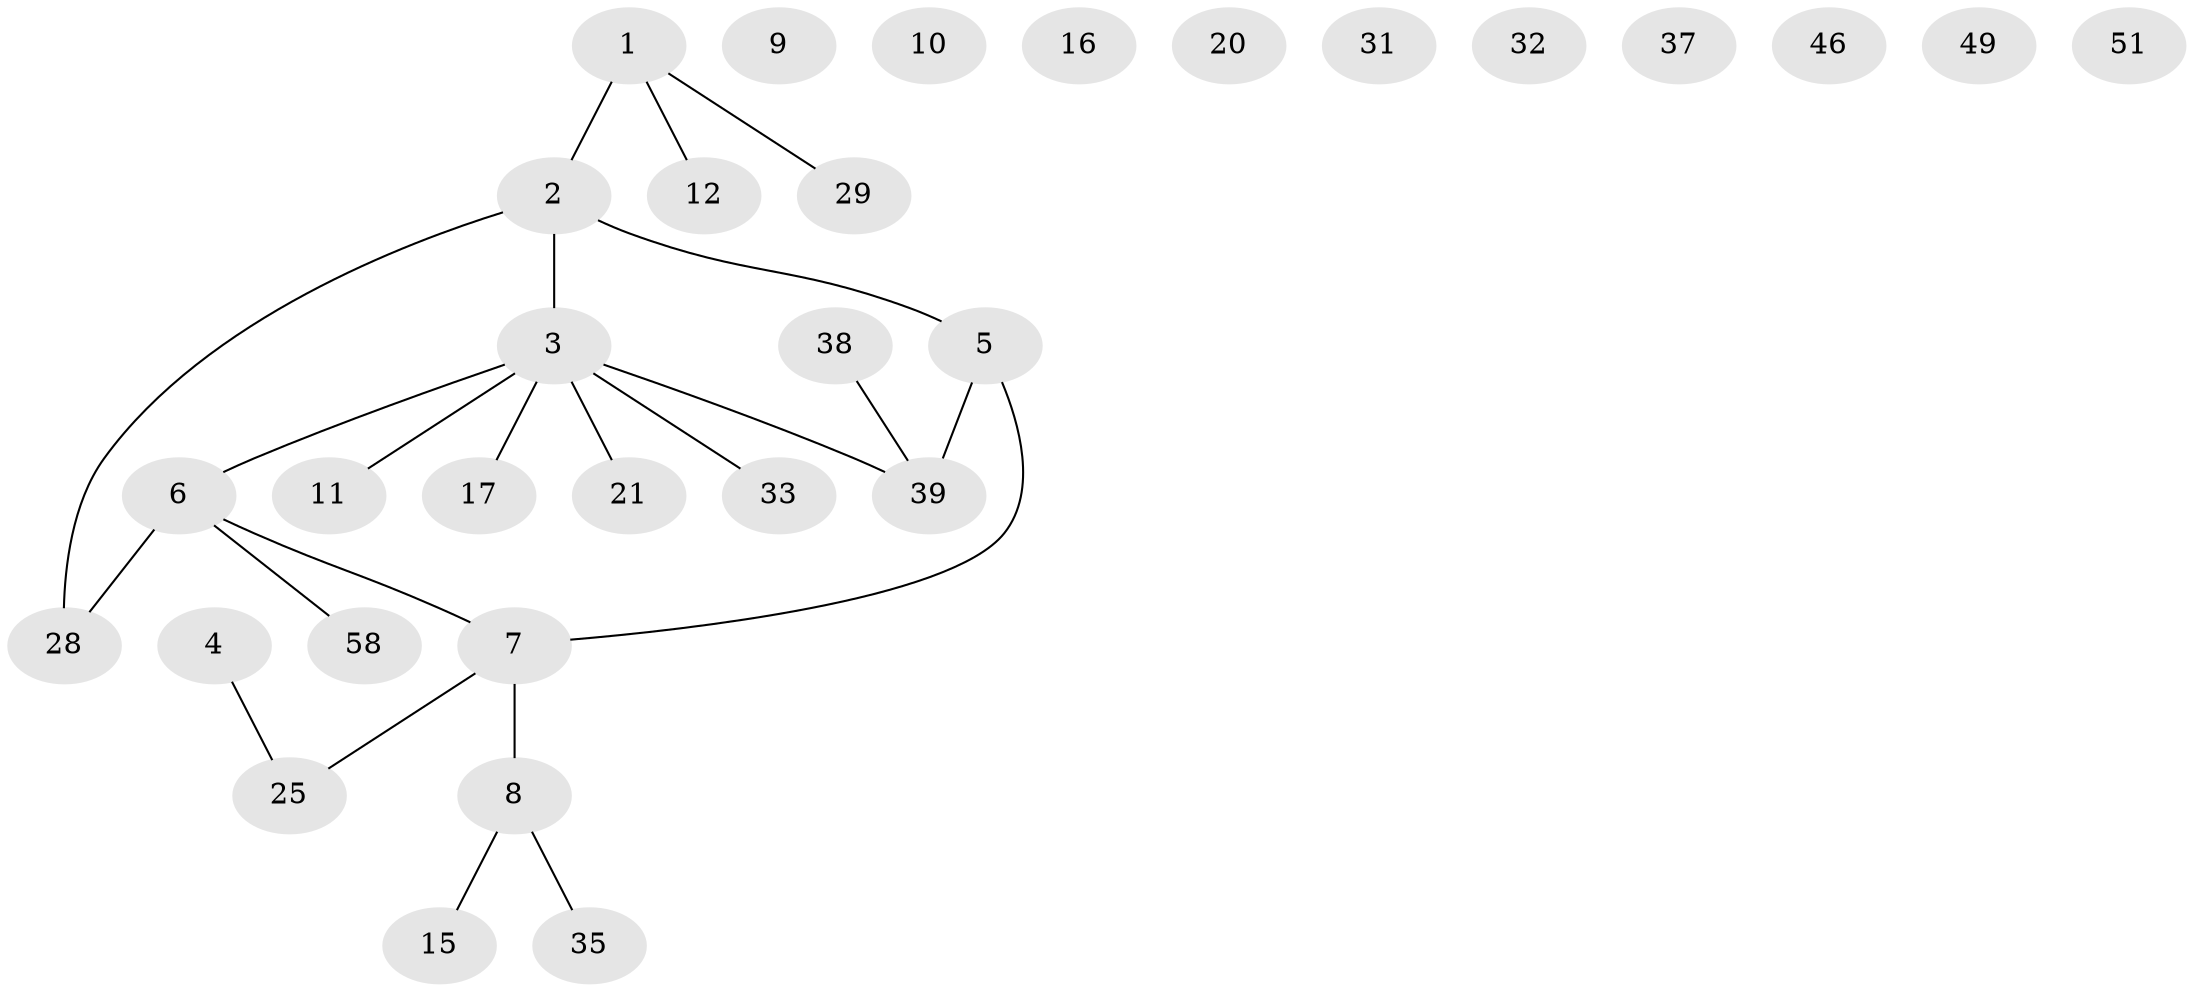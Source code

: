 // original degree distribution, {3: 0.2033898305084746, 2: 0.3050847457627119, 1: 0.2542372881355932, 0: 0.1694915254237288, 4: 0.03389830508474576, 6: 0.01694915254237288, 5: 0.01694915254237288}
// Generated by graph-tools (version 1.1) at 2025/16/03/04/25 18:16:39]
// undirected, 31 vertices, 23 edges
graph export_dot {
graph [start="1"]
  node [color=gray90,style=filled];
  1 [super="+48+57"];
  2 [super="+24+41"];
  3 [super="+30"];
  4 [super="+44"];
  5 [super="+13"];
  6 [super="+22+34"];
  7 [super="+36+18"];
  8 [super="+45"];
  9;
  10;
  11 [super="+23"];
  12 [super="+14"];
  15 [super="+26+19"];
  16;
  17;
  20;
  21;
  25;
  28;
  29;
  31;
  32;
  33 [super="+42+40"];
  35;
  37;
  38;
  39 [super="+50"];
  46;
  49;
  51;
  58;
  1 -- 2 [weight=2];
  1 -- 12;
  1 -- 29;
  2 -- 3;
  2 -- 28;
  2 -- 5;
  3 -- 17;
  3 -- 21;
  3 -- 39;
  3 -- 11;
  3 -- 6;
  3 -- 33;
  4 -- 25;
  5 -- 39;
  5 -- 7;
  6 -- 58;
  6 -- 28;
  6 -- 7;
  7 -- 25;
  7 -- 8;
  8 -- 35;
  8 -- 15;
  38 -- 39;
}
